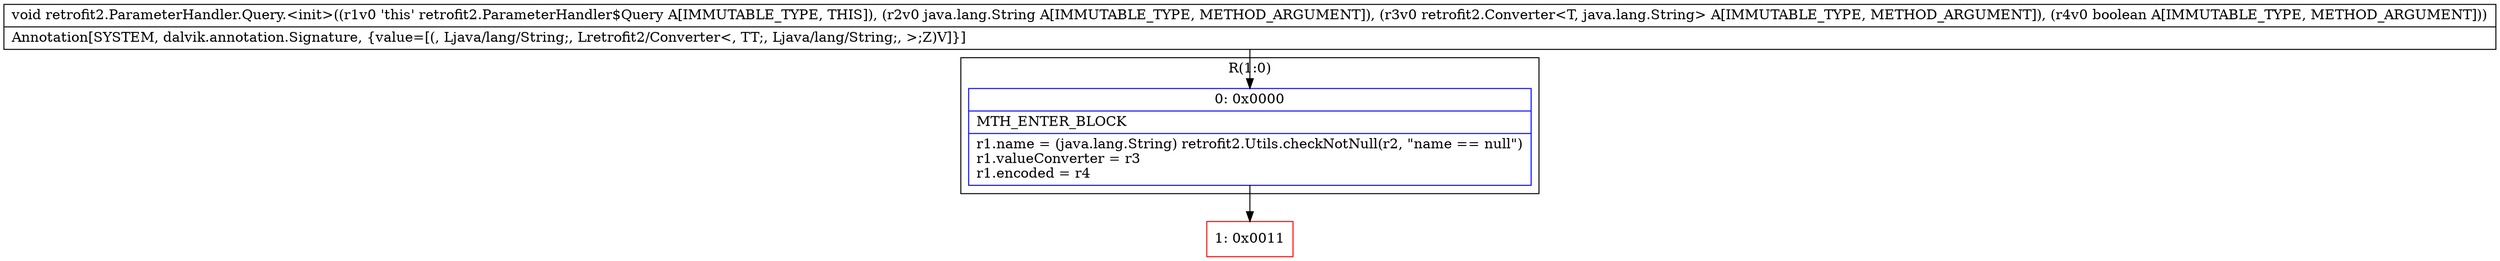 digraph "CFG forretrofit2.ParameterHandler.Query.\<init\>(Ljava\/lang\/String;Lretrofit2\/Converter;Z)V" {
subgraph cluster_Region_463893886 {
label = "R(1:0)";
node [shape=record,color=blue];
Node_0 [shape=record,label="{0\:\ 0x0000|MTH_ENTER_BLOCK\l|r1.name = (java.lang.String) retrofit2.Utils.checkNotNull(r2, \"name == null\")\lr1.valueConverter = r3\lr1.encoded = r4\l}"];
}
Node_1 [shape=record,color=red,label="{1\:\ 0x0011}"];
MethodNode[shape=record,label="{void retrofit2.ParameterHandler.Query.\<init\>((r1v0 'this' retrofit2.ParameterHandler$Query A[IMMUTABLE_TYPE, THIS]), (r2v0 java.lang.String A[IMMUTABLE_TYPE, METHOD_ARGUMENT]), (r3v0 retrofit2.Converter\<T, java.lang.String\> A[IMMUTABLE_TYPE, METHOD_ARGUMENT]), (r4v0 boolean A[IMMUTABLE_TYPE, METHOD_ARGUMENT]))  | Annotation[SYSTEM, dalvik.annotation.Signature, \{value=[(, Ljava\/lang\/String;, Lretrofit2\/Converter\<, TT;, Ljava\/lang\/String;, \>;Z)V]\}]\l}"];
MethodNode -> Node_0;
Node_0 -> Node_1;
}

